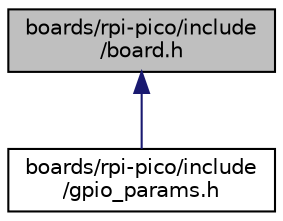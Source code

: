 digraph "boards/rpi-pico/include/board.h"
{
 // LATEX_PDF_SIZE
  edge [fontname="Helvetica",fontsize="10",labelfontname="Helvetica",labelfontsize="10"];
  node [fontname="Helvetica",fontsize="10",shape=record];
  Node1 [label="boards/rpi-pico/include\l/board.h",height=0.2,width=0.4,color="black", fillcolor="grey75", style="filled", fontcolor="black",tooltip="Board specific definitions for the Raspberry Pi Pico."];
  Node1 -> Node2 [dir="back",color="midnightblue",fontsize="10",style="solid",fontname="Helvetica"];
  Node2 [label="boards/rpi-pico/include\l/gpio_params.h",height=0.2,width=0.4,color="black", fillcolor="white", style="filled",URL="$rpi-pico_2include_2gpio__params_8h.html",tooltip="Board specific configuration of direct mapped GPIOs."];
}
